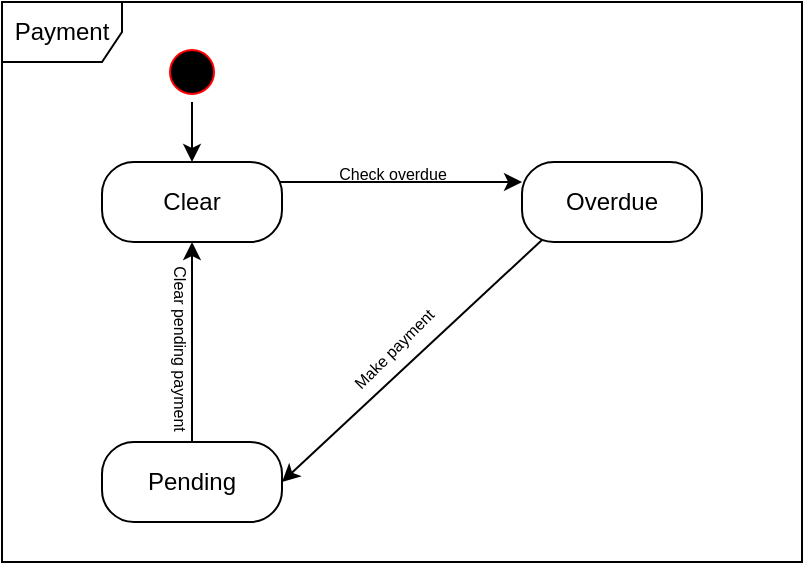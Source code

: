 <mxfile version="25.0.3">
  <diagram name="Page-1" id="AwCaPV22XjQN0I3ddKi-">
    <mxGraphModel dx="808" dy="428" grid="1" gridSize="10" guides="1" tooltips="1" connect="1" arrows="1" fold="1" page="1" pageScale="1" pageWidth="827" pageHeight="1169" math="0" shadow="0">
      <root>
        <mxCell id="0" />
        <mxCell id="1" parent="0" />
        <mxCell id="uxlctuFrlxLcmBPEbr-g-1" value="Payment" style="shape=umlFrame;whiteSpace=wrap;html=1;pointerEvents=0;" parent="1" vertex="1">
          <mxGeometry x="160" y="80" width="400" height="280" as="geometry" />
        </mxCell>
        <mxCell id="uxlctuFrlxLcmBPEbr-g-2" value="" style="edgeStyle=orthogonalEdgeStyle;rounded=0;orthogonalLoop=1;jettySize=auto;html=1;" parent="1" source="uxlctuFrlxLcmBPEbr-g-3" edge="1">
          <mxGeometry relative="1" as="geometry">
            <mxPoint x="255" y="160" as="targetPoint" />
          </mxGeometry>
        </mxCell>
        <mxCell id="uxlctuFrlxLcmBPEbr-g-3" value="" style="ellipse;html=1;shape=startState;fillColor=#000000;strokeColor=#ff0000;" parent="1" vertex="1">
          <mxGeometry x="240" y="100" width="30" height="30" as="geometry" />
        </mxCell>
        <mxCell id="uxlctuFrlxLcmBPEbr-g-4" value="" style="edgeStyle=orthogonalEdgeStyle;rounded=0;orthogonalLoop=1;jettySize=auto;html=1;" parent="1" edge="1">
          <mxGeometry relative="1" as="geometry">
            <Array as="points">
              <mxPoint x="350" y="170" />
              <mxPoint x="350" y="170" />
            </Array>
            <mxPoint x="293.971" y="170" as="sourcePoint" />
            <mxPoint x="420.029" y="170" as="targetPoint" />
          </mxGeometry>
        </mxCell>
        <mxCell id="uxlctuFrlxLcmBPEbr-g-7" value="" style="edgeStyle=orthogonalEdgeStyle;rounded=0;orthogonalLoop=1;jettySize=auto;html=1;" parent="1" edge="1">
          <mxGeometry relative="1" as="geometry">
            <mxPoint x="255" y="300" as="sourcePoint" />
            <mxPoint x="255" y="200" as="targetPoint" />
          </mxGeometry>
        </mxCell>
        <mxCell id="uxlctuFrlxLcmBPEbr-g-10" value="&lt;span style=&quot;font-size: 8px;&quot;&gt;Check overdue&lt;/span&gt;" style="text;html=1;align=center;verticalAlign=middle;resizable=0;points=[];autosize=1;strokeColor=none;fillColor=none;" parent="1" vertex="1">
          <mxGeometry x="315" y="150" width="80" height="30" as="geometry" />
        </mxCell>
        <mxCell id="uxlctuFrlxLcmBPEbr-g-11" value="&lt;span style=&quot;font-size: 8px;&quot;&gt;Clear pending payment&lt;/span&gt;" style="text;html=1;align=center;verticalAlign=middle;resizable=0;points=[];autosize=1;strokeColor=none;fillColor=none;rotation=90;" parent="1" vertex="1">
          <mxGeometry x="195" y="238" width="110" height="30" as="geometry" />
        </mxCell>
        <mxCell id="uxlctuFrlxLcmBPEbr-g-14" value="" style="endArrow=classic;html=1;rounded=0;exitX=0.218;exitY=0.89;exitDx=0;exitDy=0;entryX=1;entryY=0.5;entryDx=0;entryDy=0;exitPerimeter=0;" parent="1" edge="1">
          <mxGeometry width="50" height="50" relative="1" as="geometry">
            <mxPoint x="433.62" y="195.6" as="sourcePoint" />
            <mxPoint x="300.0" y="320" as="targetPoint" />
          </mxGeometry>
        </mxCell>
        <mxCell id="uxlctuFrlxLcmBPEbr-g-17" value="&lt;span style=&quot;font-size: 8px;&quot;&gt;Make payment&lt;/span&gt;" style="text;html=1;align=center;verticalAlign=middle;resizable=0;points=[];autosize=1;strokeColor=none;fillColor=none;rotation=-45;" parent="1" vertex="1">
          <mxGeometry x="315" y="238" width="80" height="30" as="geometry" />
        </mxCell>
        <mxCell id="bfRAvJG_7N9yGyxhvkqI-1" value="Clear" style="rounded=1;whiteSpace=wrap;html=1;arcSize=40;" vertex="1" parent="1">
          <mxGeometry x="210" y="160" width="90" height="40" as="geometry" />
        </mxCell>
        <mxCell id="bfRAvJG_7N9yGyxhvkqI-2" value="Pending" style="rounded=1;whiteSpace=wrap;html=1;arcSize=40;" vertex="1" parent="1">
          <mxGeometry x="210" y="300" width="90" height="40" as="geometry" />
        </mxCell>
        <mxCell id="bfRAvJG_7N9yGyxhvkqI-3" value="Overdue" style="rounded=1;whiteSpace=wrap;html=1;arcSize=40;" vertex="1" parent="1">
          <mxGeometry x="420" y="160" width="90" height="40" as="geometry" />
        </mxCell>
      </root>
    </mxGraphModel>
  </diagram>
</mxfile>
